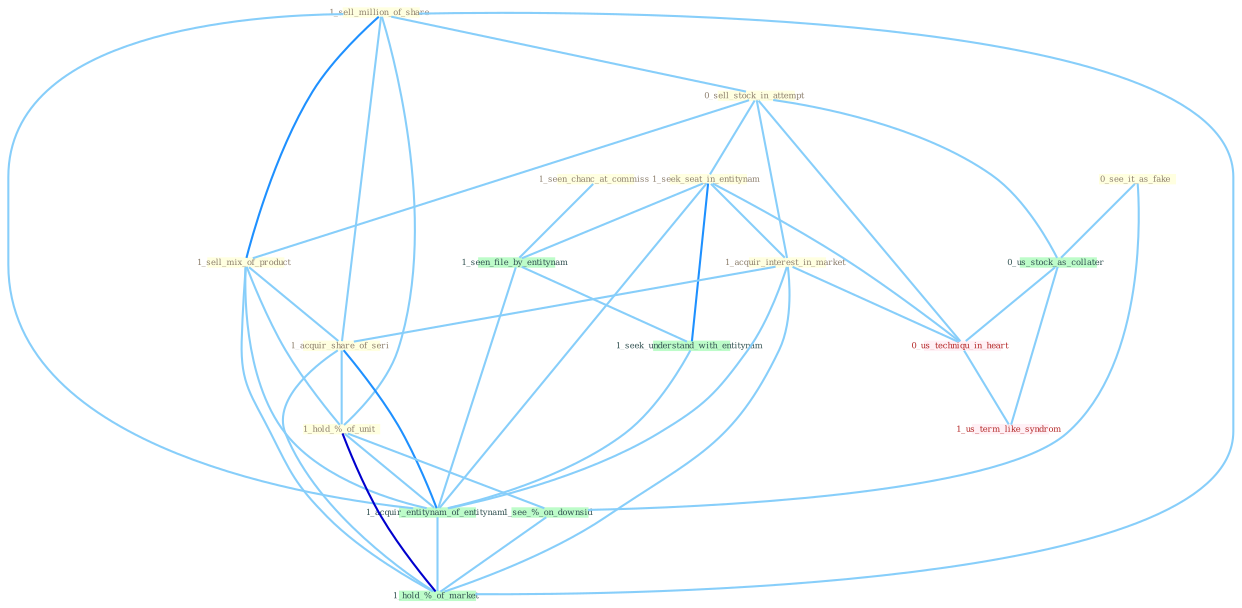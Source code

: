Graph G{ 
    node
    [shape=polygon,style=filled,width=.5,height=.06,color="#BDFCC9",fixedsize=true,fontsize=4,
    fontcolor="#2f4f4f"];
    {node
    [color="#ffffe0", fontcolor="#8b7d6b"] "1_sell_million_of_share " "0_see_it_as_fake " "1_seen_chanc_at_commiss " "0_sell_stock_in_attempt " "1_seek_seat_in_entitynam " "1_acquir_interest_in_market " "1_sell_mix_of_product " "1_acquir_share_of_seri " "1_hold_%_of_unit "}
{node [color="#fff0f5", fontcolor="#b22222"] "0_us_techniqu_in_heart " "1_us_term_like_syndrom "}
edge [color="#B0E2FF"];

	"1_sell_million_of_share " -- "0_sell_stock_in_attempt " [w="1", color="#87cefa" ];
	"1_sell_million_of_share " -- "1_sell_mix_of_product " [w="2", color="#1e90ff" , len=0.8];
	"1_sell_million_of_share " -- "1_acquir_share_of_seri " [w="1", color="#87cefa" ];
	"1_sell_million_of_share " -- "1_hold_%_of_unit " [w="1", color="#87cefa" ];
	"1_sell_million_of_share " -- "1_acquir_entitynam_of_entitynam " [w="1", color="#87cefa" ];
	"1_sell_million_of_share " -- "1_hold_%_of_market " [w="1", color="#87cefa" ];
	"0_see_it_as_fake " -- "0_us_stock_as_collater " [w="1", color="#87cefa" ];
	"0_see_it_as_fake " -- "1_see_%_on_downsid " [w="1", color="#87cefa" ];
	"1_seen_chanc_at_commiss " -- "1_seen_file_by_entitynam " [w="1", color="#87cefa" ];
	"0_sell_stock_in_attempt " -- "1_seek_seat_in_entitynam " [w="1", color="#87cefa" ];
	"0_sell_stock_in_attempt " -- "1_acquir_interest_in_market " [w="1", color="#87cefa" ];
	"0_sell_stock_in_attempt " -- "1_sell_mix_of_product " [w="1", color="#87cefa" ];
	"0_sell_stock_in_attempt " -- "0_us_stock_as_collater " [w="1", color="#87cefa" ];
	"0_sell_stock_in_attempt " -- "0_us_techniqu_in_heart " [w="1", color="#87cefa" ];
	"1_seek_seat_in_entitynam " -- "1_acquir_interest_in_market " [w="1", color="#87cefa" ];
	"1_seek_seat_in_entitynam " -- "1_seen_file_by_entitynam " [w="1", color="#87cefa" ];
	"1_seek_seat_in_entitynam " -- "1_seek_understand_with_entitynam " [w="2", color="#1e90ff" , len=0.8];
	"1_seek_seat_in_entitynam " -- "1_acquir_entitynam_of_entitynam " [w="1", color="#87cefa" ];
	"1_seek_seat_in_entitynam " -- "0_us_techniqu_in_heart " [w="1", color="#87cefa" ];
	"1_acquir_interest_in_market " -- "1_acquir_share_of_seri " [w="1", color="#87cefa" ];
	"1_acquir_interest_in_market " -- "1_acquir_entitynam_of_entitynam " [w="1", color="#87cefa" ];
	"1_acquir_interest_in_market " -- "0_us_techniqu_in_heart " [w="1", color="#87cefa" ];
	"1_acquir_interest_in_market " -- "1_hold_%_of_market " [w="1", color="#87cefa" ];
	"1_sell_mix_of_product " -- "1_acquir_share_of_seri " [w="1", color="#87cefa" ];
	"1_sell_mix_of_product " -- "1_hold_%_of_unit " [w="1", color="#87cefa" ];
	"1_sell_mix_of_product " -- "1_acquir_entitynam_of_entitynam " [w="1", color="#87cefa" ];
	"1_sell_mix_of_product " -- "1_hold_%_of_market " [w="1", color="#87cefa" ];
	"1_acquir_share_of_seri " -- "1_hold_%_of_unit " [w="1", color="#87cefa" ];
	"1_acquir_share_of_seri " -- "1_acquir_entitynam_of_entitynam " [w="2", color="#1e90ff" , len=0.8];
	"1_acquir_share_of_seri " -- "1_hold_%_of_market " [w="1", color="#87cefa" ];
	"1_hold_%_of_unit " -- "1_acquir_entitynam_of_entitynam " [w="1", color="#87cefa" ];
	"1_hold_%_of_unit " -- "1_see_%_on_downsid " [w="1", color="#87cefa" ];
	"1_hold_%_of_unit " -- "1_hold_%_of_market " [w="3", color="#0000cd" , len=0.6];
	"1_seen_file_by_entitynam " -- "1_seek_understand_with_entitynam " [w="1", color="#87cefa" ];
	"1_seen_file_by_entitynam " -- "1_acquir_entitynam_of_entitynam " [w="1", color="#87cefa" ];
	"0_us_stock_as_collater " -- "0_us_techniqu_in_heart " [w="1", color="#87cefa" ];
	"0_us_stock_as_collater " -- "1_us_term_like_syndrom " [w="1", color="#87cefa" ];
	"1_seek_understand_with_entitynam " -- "1_acquir_entitynam_of_entitynam " [w="1", color="#87cefa" ];
	"1_acquir_entitynam_of_entitynam " -- "1_hold_%_of_market " [w="1", color="#87cefa" ];
	"0_us_techniqu_in_heart " -- "1_us_term_like_syndrom " [w="1", color="#87cefa" ];
	"1_see_%_on_downsid " -- "1_hold_%_of_market " [w="1", color="#87cefa" ];
}